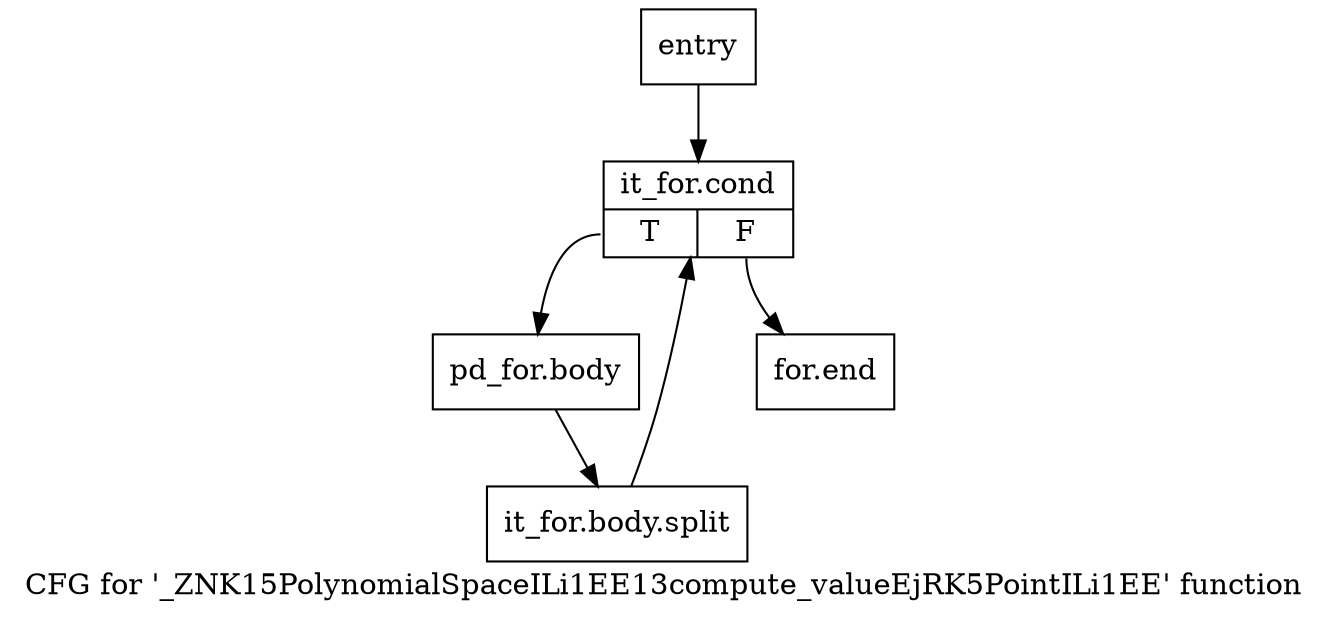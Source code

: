 digraph "CFG for '_ZNK15PolynomialSpaceILi1EE13compute_valueEjRK5PointILi1EE' function" {
	label="CFG for '_ZNK15PolynomialSpaceILi1EE13compute_valueEjRK5PointILi1EE' function";

	Node0x6da1ea0 [shape=record,label="{entry}"];
	Node0x6da1ea0 -> Node0x6da1ef0;
	Node0x6da1ef0 [shape=record,label="{it_for.cond|{<s0>T|<s1>F}}"];
	Node0x6da1ef0:s0 -> Node0x6da1f40;
	Node0x6da1ef0:s1 -> Node0x6d94a00;
	Node0x6da1f40 [shape=record,label="{pd_for.body}"];
	Node0x6da1f40 -> Node0xaf61b70;
	Node0xaf61b70 [shape=record,label="{it_for.body.split}"];
	Node0xaf61b70 -> Node0x6da1ef0;
	Node0x6d94a00 [shape=record,label="{for.end}"];
}
